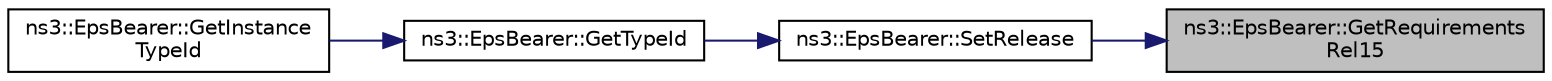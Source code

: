 digraph "ns3::EpsBearer::GetRequirementsRel15"
{
 // LATEX_PDF_SIZE
  edge [fontname="Helvetica",fontsize="10",labelfontname="Helvetica",labelfontsize="10"];
  node [fontname="Helvetica",fontsize="10",shape=record];
  rankdir="RL";
  Node1 [label="ns3::EpsBearer::GetRequirements\lRel15",height=0.2,width=0.4,color="black", fillcolor="grey75", style="filled", fontcolor="black",tooltip="Retrieve requirements for Rel."];
  Node1 -> Node2 [dir="back",color="midnightblue",fontsize="10",style="solid",fontname="Helvetica"];
  Node2 [label="ns3::EpsBearer::SetRelease",height=0.2,width=0.4,color="black", fillcolor="white", style="filled",URL="$classns3_1_1_eps_bearer.html#a0b9c88715d0ab76e1b39c573f7cd2b12",tooltip="SetRelease."];
  Node2 -> Node3 [dir="back",color="midnightblue",fontsize="10",style="solid",fontname="Helvetica"];
  Node3 [label="ns3::EpsBearer::GetTypeId",height=0.2,width=0.4,color="black", fillcolor="white", style="filled",URL="$classns3_1_1_eps_bearer.html#a5a4b5fb823a89bfd52d24eb81e011182",tooltip="Get the type ID."];
  Node3 -> Node4 [dir="back",color="midnightblue",fontsize="10",style="solid",fontname="Helvetica"];
  Node4 [label="ns3::EpsBearer::GetInstance\lTypeId",height=0.2,width=0.4,color="black", fillcolor="white", style="filled",URL="$classns3_1_1_eps_bearer.html#ad69c948ea42f70f3df8b86bb181fd2e2",tooltip="Get the most derived TypeId for this Object."];
}
